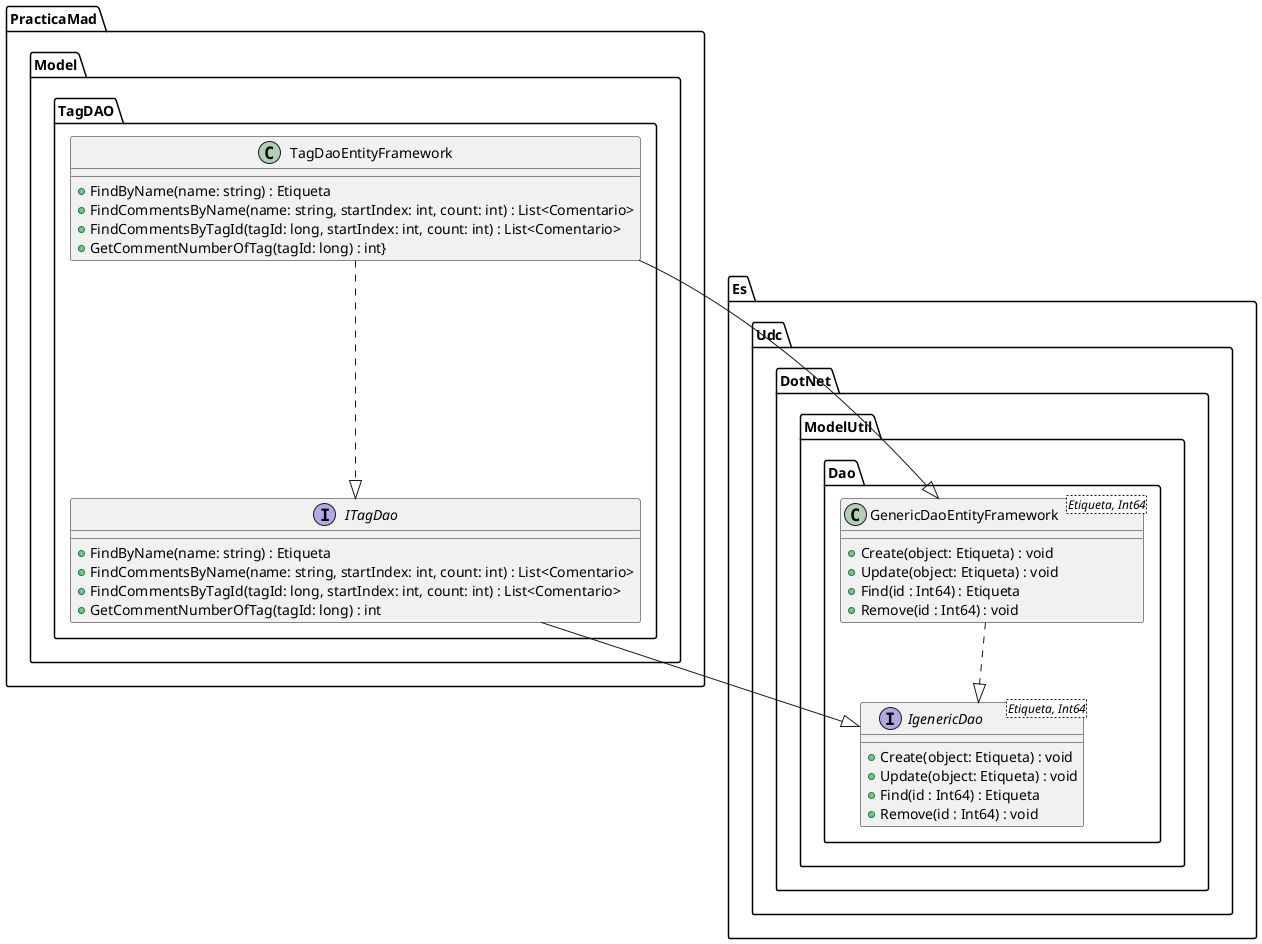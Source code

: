 @startuml TagDao

namespace PracticaMad.Model.TagDAO{
    interface ITagDao{
    +FindByName(name: string) : Etiqueta
    +FindCommentsByName(name: string, startIndex: int, count: int) : List<Comentario>
    +FindCommentsByTagId(tagId: long, startIndex: int, count: int) : List<Comentario>
    +GetCommentNumberOfTag(tagId: long) : int
}
class TagDaoEntityFramework {
    +FindByName(name: string) : Etiqueta
    +FindCommentsByName(name: string, startIndex: int, count: int) : List<Comentario>
    +FindCommentsByTagId(tagId: long, startIndex: int, count: int) : List<Comentario>
    +GetCommentNumberOfTag(tagId: long) : int}
}
}
namespace Es.Udc.DotNet.ModelUtil.Dao{
interface IgenericDao<Etiqueta, Int64> {
    +Create(object: Etiqueta) : void
    +Update(object: Etiqueta) : void
    +Find(id : Int64) : Etiqueta
    +Remove(id : Int64) : void
}

class GenericDaoEntityFramework<Etiqueta, Int64> {
    +Create(object: Etiqueta) : void
    +Update(object: Etiqueta) : void
    +Find(id : Int64) : Etiqueta
    +Remove(id : Int64) : void
}
}
PracticaMad.Model.TagDAO.ITagDao --|> Es.Udc.DotNet.ModelUtil.Dao.IgenericDao


PracticaMad.Model.TagDAO.TagDaoEntityFramework ..|> PracticaMad.Model.TagDAO.ITagDao
Es.Udc.DotNet.ModelUtil.Dao.GenericDaoEntityFramework ..|> Es.Udc.DotNet.ModelUtil.Dao.IgenericDao
PracticaMad.Model.TagDAO.TagDaoEntityFramework --|> Es.Udc.DotNet.ModelUtil.Dao.GenericDaoEntityFramework
@enduml